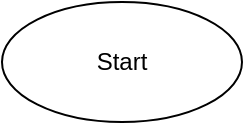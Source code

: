 <mxfile>
    <diagram id="Oo29NznXCPmAJeCP5OM7" name="Page-1">
        <mxGraphModel dx="1202" dy="496" grid="1" gridSize="10" guides="1" tooltips="1" connect="1" arrows="1" fold="1" page="1" pageScale="1" pageWidth="1100" pageHeight="850" math="0" shadow="0">
            <root>
                <mxCell id="0"/>
                <mxCell id="1" parent="0"/>
                <mxCell id="2" value="Start" style="ellipse;whiteSpace=wrap;html=1;" vertex="1" parent="1">
                    <mxGeometry x="410" y="10" width="120" height="60" as="geometry"/>
                </mxCell>
            </root>
        </mxGraphModel>
    </diagram>
</mxfile>